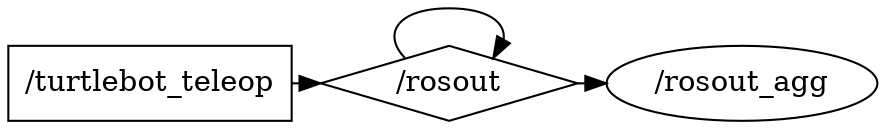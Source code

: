 digraph graphname {
	graph [bb="0,0,338,54",
		compound=True,
		rank=same,
		rankdir=LR,
		ranksep=0.2,
		ratio=fill
	];
	node [label="\N"];
	"/turtlebot_teleop"	 [height=0.5,
		pos="53,18",
		shape=box,
		width=1.4722];
	"/rosout"	 [height=0.5,
		pos="170,18",
		shape=diamond,
		width=1.3787];
	"/turtlebot_teleop" -> "/rosout"	 [penwidth=1,
		pos="e,120.04,18 106.12,18 107.42,18 108.73,18 110.04,18"];
	"/rosout" -> "/rosout"	 [penwidth=1,
		pos="e,187.28,29.799 152.72,29.799 143.17,41.331 148.93,54 170,54 185.47,54 192.69,47.167 191.65,38.97"];
	"/rosout_agg"	 [height=0.5,
		pos="286,18",
		width=1.4443];
	"/rosout" -> "/rosout_agg"	 [penwidth=1,
		pos="e,233.94,18 219.68,18 221,18 222.34,18 223.68,18"];
}
